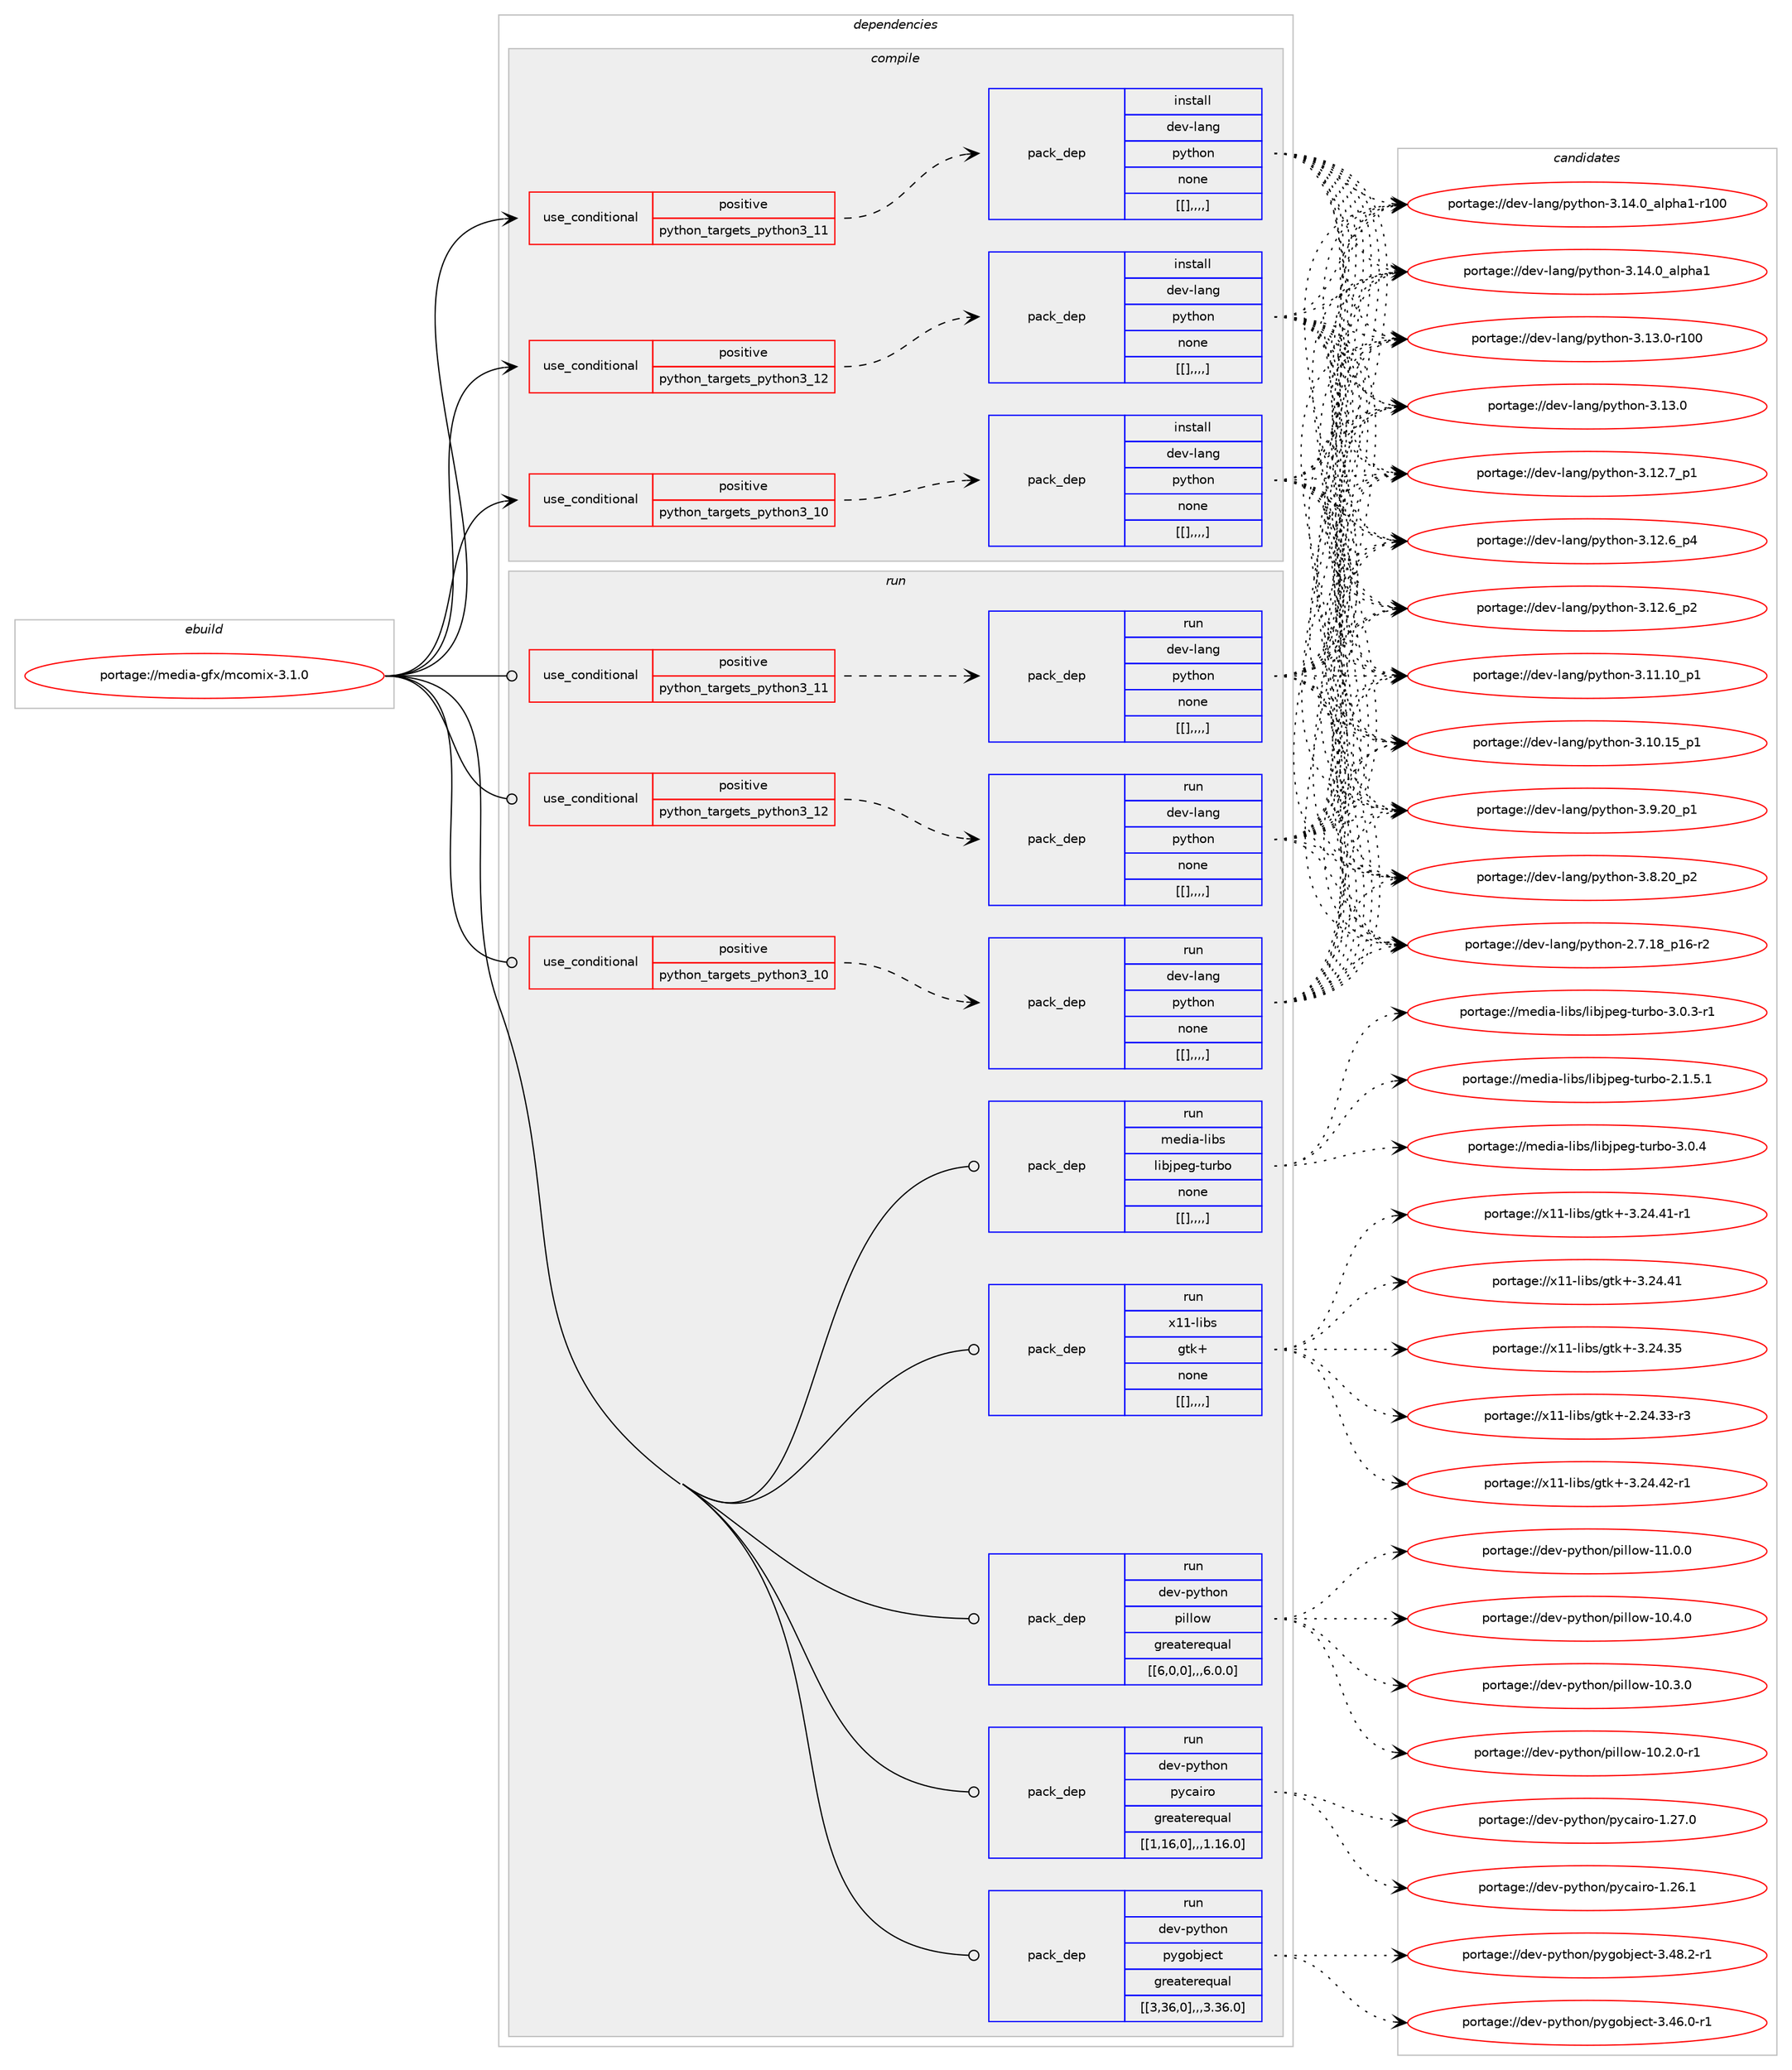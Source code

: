 digraph prolog {

# *************
# Graph options
# *************

newrank=true;
concentrate=true;
compound=true;
graph [rankdir=LR,fontname=Helvetica,fontsize=10,ranksep=1.5];#, ranksep=2.5, nodesep=0.2];
edge  [arrowhead=vee];
node  [fontname=Helvetica,fontsize=10];

# **********
# The ebuild
# **********

subgraph cluster_leftcol {
color=gray;
label=<<i>ebuild</i>>;
id [label="portage://media-gfx/mcomix-3.1.0", color=red, width=4, href="../media-gfx/mcomix-3.1.0.svg"];
}

# ****************
# The dependencies
# ****************

subgraph cluster_midcol {
color=gray;
label=<<i>dependencies</i>>;
subgraph cluster_compile {
fillcolor="#eeeeee";
style=filled;
label=<<i>compile</i>>;
subgraph cond79554 {
dependency313948 [label=<<TABLE BORDER="0" CELLBORDER="1" CELLSPACING="0" CELLPADDING="4"><TR><TD ROWSPAN="3" CELLPADDING="10">use_conditional</TD></TR><TR><TD>positive</TD></TR><TR><TD>python_targets_python3_10</TD></TR></TABLE>>, shape=none, color=red];
subgraph pack231781 {
dependency314014 [label=<<TABLE BORDER="0" CELLBORDER="1" CELLSPACING="0" CELLPADDING="4" WIDTH="220"><TR><TD ROWSPAN="6" CELLPADDING="30">pack_dep</TD></TR><TR><TD WIDTH="110">install</TD></TR><TR><TD>dev-lang</TD></TR><TR><TD>python</TD></TR><TR><TD>none</TD></TR><TR><TD>[[],,,,]</TD></TR></TABLE>>, shape=none, color=blue];
}
dependency313948:e -> dependency314014:w [weight=20,style="dashed",arrowhead="vee"];
}
id:e -> dependency313948:w [weight=20,style="solid",arrowhead="vee"];
subgraph cond79579 {
dependency314058 [label=<<TABLE BORDER="0" CELLBORDER="1" CELLSPACING="0" CELLPADDING="4"><TR><TD ROWSPAN="3" CELLPADDING="10">use_conditional</TD></TR><TR><TD>positive</TD></TR><TR><TD>python_targets_python3_11</TD></TR></TABLE>>, shape=none, color=red];
subgraph pack231894 {
dependency314120 [label=<<TABLE BORDER="0" CELLBORDER="1" CELLSPACING="0" CELLPADDING="4" WIDTH="220"><TR><TD ROWSPAN="6" CELLPADDING="30">pack_dep</TD></TR><TR><TD WIDTH="110">install</TD></TR><TR><TD>dev-lang</TD></TR><TR><TD>python</TD></TR><TR><TD>none</TD></TR><TR><TD>[[],,,,]</TD></TR></TABLE>>, shape=none, color=blue];
}
dependency314058:e -> dependency314120:w [weight=20,style="dashed",arrowhead="vee"];
}
id:e -> dependency314058:w [weight=20,style="solid",arrowhead="vee"];
subgraph cond79598 {
dependency314148 [label=<<TABLE BORDER="0" CELLBORDER="1" CELLSPACING="0" CELLPADDING="4"><TR><TD ROWSPAN="3" CELLPADDING="10">use_conditional</TD></TR><TR><TD>positive</TD></TR><TR><TD>python_targets_python3_12</TD></TR></TABLE>>, shape=none, color=red];
subgraph pack231928 {
dependency314166 [label=<<TABLE BORDER="0" CELLBORDER="1" CELLSPACING="0" CELLPADDING="4" WIDTH="220"><TR><TD ROWSPAN="6" CELLPADDING="30">pack_dep</TD></TR><TR><TD WIDTH="110">install</TD></TR><TR><TD>dev-lang</TD></TR><TR><TD>python</TD></TR><TR><TD>none</TD></TR><TR><TD>[[],,,,]</TD></TR></TABLE>>, shape=none, color=blue];
}
dependency314148:e -> dependency314166:w [weight=20,style="dashed",arrowhead="vee"];
}
id:e -> dependency314148:w [weight=20,style="solid",arrowhead="vee"];
}
subgraph cluster_compileandrun {
fillcolor="#eeeeee";
style=filled;
label=<<i>compile and run</i>>;
}
subgraph cluster_run {
fillcolor="#eeeeee";
style=filled;
label=<<i>run</i>>;
subgraph cond79610 {
dependency314172 [label=<<TABLE BORDER="0" CELLBORDER="1" CELLSPACING="0" CELLPADDING="4"><TR><TD ROWSPAN="3" CELLPADDING="10">use_conditional</TD></TR><TR><TD>positive</TD></TR><TR><TD>python_targets_python3_10</TD></TR></TABLE>>, shape=none, color=red];
subgraph pack231949 {
dependency314213 [label=<<TABLE BORDER="0" CELLBORDER="1" CELLSPACING="0" CELLPADDING="4" WIDTH="220"><TR><TD ROWSPAN="6" CELLPADDING="30">pack_dep</TD></TR><TR><TD WIDTH="110">run</TD></TR><TR><TD>dev-lang</TD></TR><TR><TD>python</TD></TR><TR><TD>none</TD></TR><TR><TD>[[],,,,]</TD></TR></TABLE>>, shape=none, color=blue];
}
dependency314172:e -> dependency314213:w [weight=20,style="dashed",arrowhead="vee"];
}
id:e -> dependency314172:w [weight=20,style="solid",arrowhead="odot"];
subgraph cond79620 {
dependency314232 [label=<<TABLE BORDER="0" CELLBORDER="1" CELLSPACING="0" CELLPADDING="4"><TR><TD ROWSPAN="3" CELLPADDING="10">use_conditional</TD></TR><TR><TD>positive</TD></TR><TR><TD>python_targets_python3_11</TD></TR></TABLE>>, shape=none, color=red];
subgraph pack231984 {
dependency314265 [label=<<TABLE BORDER="0" CELLBORDER="1" CELLSPACING="0" CELLPADDING="4" WIDTH="220"><TR><TD ROWSPAN="6" CELLPADDING="30">pack_dep</TD></TR><TR><TD WIDTH="110">run</TD></TR><TR><TD>dev-lang</TD></TR><TR><TD>python</TD></TR><TR><TD>none</TD></TR><TR><TD>[[],,,,]</TD></TR></TABLE>>, shape=none, color=blue];
}
dependency314232:e -> dependency314265:w [weight=20,style="dashed",arrowhead="vee"];
}
id:e -> dependency314232:w [weight=20,style="solid",arrowhead="odot"];
subgraph cond79646 {
dependency314325 [label=<<TABLE BORDER="0" CELLBORDER="1" CELLSPACING="0" CELLPADDING="4"><TR><TD ROWSPAN="3" CELLPADDING="10">use_conditional</TD></TR><TR><TD>positive</TD></TR><TR><TD>python_targets_python3_12</TD></TR></TABLE>>, shape=none, color=red];
subgraph pack232054 {
dependency314456 [label=<<TABLE BORDER="0" CELLBORDER="1" CELLSPACING="0" CELLPADDING="4" WIDTH="220"><TR><TD ROWSPAN="6" CELLPADDING="30">pack_dep</TD></TR><TR><TD WIDTH="110">run</TD></TR><TR><TD>dev-lang</TD></TR><TR><TD>python</TD></TR><TR><TD>none</TD></TR><TR><TD>[[],,,,]</TD></TR></TABLE>>, shape=none, color=blue];
}
dependency314325:e -> dependency314456:w [weight=20,style="dashed",arrowhead="vee"];
}
id:e -> dependency314325:w [weight=20,style="solid",arrowhead="odot"];
subgraph pack232149 {
dependency314482 [label=<<TABLE BORDER="0" CELLBORDER="1" CELLSPACING="0" CELLPADDING="4" WIDTH="220"><TR><TD ROWSPAN="6" CELLPADDING="30">pack_dep</TD></TR><TR><TD WIDTH="110">run</TD></TR><TR><TD>dev-python</TD></TR><TR><TD>pillow</TD></TR><TR><TD>greaterequal</TD></TR><TR><TD>[[6,0,0],,,6.0.0]</TD></TR></TABLE>>, shape=none, color=blue];
}
id:e -> dependency314482:w [weight=20,style="solid",arrowhead="odot"];
subgraph pack232167 {
dependency314517 [label=<<TABLE BORDER="0" CELLBORDER="1" CELLSPACING="0" CELLPADDING="4" WIDTH="220"><TR><TD ROWSPAN="6" CELLPADDING="30">pack_dep</TD></TR><TR><TD WIDTH="110">run</TD></TR><TR><TD>dev-python</TD></TR><TR><TD>pycairo</TD></TR><TR><TD>greaterequal</TD></TR><TR><TD>[[1,16,0],,,1.16.0]</TD></TR></TABLE>>, shape=none, color=blue];
}
id:e -> dependency314517:w [weight=20,style="solid",arrowhead="odot"];
subgraph pack232189 {
dependency314520 [label=<<TABLE BORDER="0" CELLBORDER="1" CELLSPACING="0" CELLPADDING="4" WIDTH="220"><TR><TD ROWSPAN="6" CELLPADDING="30">pack_dep</TD></TR><TR><TD WIDTH="110">run</TD></TR><TR><TD>dev-python</TD></TR><TR><TD>pygobject</TD></TR><TR><TD>greaterequal</TD></TR><TR><TD>[[3,36,0],,,3.36.0]</TD></TR></TABLE>>, shape=none, color=blue];
}
id:e -> dependency314520:w [weight=20,style="solid",arrowhead="odot"];
subgraph pack232194 {
dependency314531 [label=<<TABLE BORDER="0" CELLBORDER="1" CELLSPACING="0" CELLPADDING="4" WIDTH="220"><TR><TD ROWSPAN="6" CELLPADDING="30">pack_dep</TD></TR><TR><TD WIDTH="110">run</TD></TR><TR><TD>media-libs</TD></TR><TR><TD>libjpeg-turbo</TD></TR><TR><TD>none</TD></TR><TR><TD>[[],,,,]</TD></TR></TABLE>>, shape=none, color=blue];
}
id:e -> dependency314531:w [weight=20,style="solid",arrowhead="odot"];
subgraph pack232204 {
dependency314566 [label=<<TABLE BORDER="0" CELLBORDER="1" CELLSPACING="0" CELLPADDING="4" WIDTH="220"><TR><TD ROWSPAN="6" CELLPADDING="30">pack_dep</TD></TR><TR><TD WIDTH="110">run</TD></TR><TR><TD>x11-libs</TD></TR><TR><TD>gtk+</TD></TR><TR><TD>none</TD></TR><TR><TD>[[],,,,]</TD></TR></TABLE>>, shape=none, color=blue];
}
id:e -> dependency314566:w [weight=20,style="solid",arrowhead="odot"];
}
}

# **************
# The candidates
# **************

subgraph cluster_choices {
rank=same;
color=gray;
label=<<i>candidates</i>>;

subgraph choice229540 {
color=black;
nodesep=1;
choice100101118451089711010347112121116104111110455146495246489597108112104974945114494848 [label="portage://dev-lang/python-3.14.0_alpha1-r100", color=red, width=4,href="../dev-lang/python-3.14.0_alpha1-r100.svg"];
choice1001011184510897110103471121211161041111104551464952464895971081121049749 [label="portage://dev-lang/python-3.14.0_alpha1", color=red, width=4,href="../dev-lang/python-3.14.0_alpha1.svg"];
choice1001011184510897110103471121211161041111104551464951464845114494848 [label="portage://dev-lang/python-3.13.0-r100", color=red, width=4,href="../dev-lang/python-3.13.0-r100.svg"];
choice10010111845108971101034711212111610411111045514649514648 [label="portage://dev-lang/python-3.13.0", color=red, width=4,href="../dev-lang/python-3.13.0.svg"];
choice100101118451089711010347112121116104111110455146495046559511249 [label="portage://dev-lang/python-3.12.7_p1", color=red, width=4,href="../dev-lang/python-3.12.7_p1.svg"];
choice100101118451089711010347112121116104111110455146495046549511252 [label="portage://dev-lang/python-3.12.6_p4", color=red, width=4,href="../dev-lang/python-3.12.6_p4.svg"];
choice100101118451089711010347112121116104111110455146495046549511250 [label="portage://dev-lang/python-3.12.6_p2", color=red, width=4,href="../dev-lang/python-3.12.6_p2.svg"];
choice10010111845108971101034711212111610411111045514649494649489511249 [label="portage://dev-lang/python-3.11.10_p1", color=red, width=4,href="../dev-lang/python-3.11.10_p1.svg"];
choice10010111845108971101034711212111610411111045514649484649539511249 [label="portage://dev-lang/python-3.10.15_p1", color=red, width=4,href="../dev-lang/python-3.10.15_p1.svg"];
choice100101118451089711010347112121116104111110455146574650489511249 [label="portage://dev-lang/python-3.9.20_p1", color=red, width=4,href="../dev-lang/python-3.9.20_p1.svg"];
choice100101118451089711010347112121116104111110455146564650489511250 [label="portage://dev-lang/python-3.8.20_p2", color=red, width=4,href="../dev-lang/python-3.8.20_p2.svg"];
choice100101118451089711010347112121116104111110455046554649569511249544511450 [label="portage://dev-lang/python-2.7.18_p16-r2", color=red, width=4,href="../dev-lang/python-2.7.18_p16-r2.svg"];
dependency314014:e -> choice100101118451089711010347112121116104111110455146495246489597108112104974945114494848:w [style=dotted,weight="100"];
dependency314014:e -> choice1001011184510897110103471121211161041111104551464952464895971081121049749:w [style=dotted,weight="100"];
dependency314014:e -> choice1001011184510897110103471121211161041111104551464951464845114494848:w [style=dotted,weight="100"];
dependency314014:e -> choice10010111845108971101034711212111610411111045514649514648:w [style=dotted,weight="100"];
dependency314014:e -> choice100101118451089711010347112121116104111110455146495046559511249:w [style=dotted,weight="100"];
dependency314014:e -> choice100101118451089711010347112121116104111110455146495046549511252:w [style=dotted,weight="100"];
dependency314014:e -> choice100101118451089711010347112121116104111110455146495046549511250:w [style=dotted,weight="100"];
dependency314014:e -> choice10010111845108971101034711212111610411111045514649494649489511249:w [style=dotted,weight="100"];
dependency314014:e -> choice10010111845108971101034711212111610411111045514649484649539511249:w [style=dotted,weight="100"];
dependency314014:e -> choice100101118451089711010347112121116104111110455146574650489511249:w [style=dotted,weight="100"];
dependency314014:e -> choice100101118451089711010347112121116104111110455146564650489511250:w [style=dotted,weight="100"];
dependency314014:e -> choice100101118451089711010347112121116104111110455046554649569511249544511450:w [style=dotted,weight="100"];
}
subgraph choice229556 {
color=black;
nodesep=1;
choice100101118451089711010347112121116104111110455146495246489597108112104974945114494848 [label="portage://dev-lang/python-3.14.0_alpha1-r100", color=red, width=4,href="../dev-lang/python-3.14.0_alpha1-r100.svg"];
choice1001011184510897110103471121211161041111104551464952464895971081121049749 [label="portage://dev-lang/python-3.14.0_alpha1", color=red, width=4,href="../dev-lang/python-3.14.0_alpha1.svg"];
choice1001011184510897110103471121211161041111104551464951464845114494848 [label="portage://dev-lang/python-3.13.0-r100", color=red, width=4,href="../dev-lang/python-3.13.0-r100.svg"];
choice10010111845108971101034711212111610411111045514649514648 [label="portage://dev-lang/python-3.13.0", color=red, width=4,href="../dev-lang/python-3.13.0.svg"];
choice100101118451089711010347112121116104111110455146495046559511249 [label="portage://dev-lang/python-3.12.7_p1", color=red, width=4,href="../dev-lang/python-3.12.7_p1.svg"];
choice100101118451089711010347112121116104111110455146495046549511252 [label="portage://dev-lang/python-3.12.6_p4", color=red, width=4,href="../dev-lang/python-3.12.6_p4.svg"];
choice100101118451089711010347112121116104111110455146495046549511250 [label="portage://dev-lang/python-3.12.6_p2", color=red, width=4,href="../dev-lang/python-3.12.6_p2.svg"];
choice10010111845108971101034711212111610411111045514649494649489511249 [label="portage://dev-lang/python-3.11.10_p1", color=red, width=4,href="../dev-lang/python-3.11.10_p1.svg"];
choice10010111845108971101034711212111610411111045514649484649539511249 [label="portage://dev-lang/python-3.10.15_p1", color=red, width=4,href="../dev-lang/python-3.10.15_p1.svg"];
choice100101118451089711010347112121116104111110455146574650489511249 [label="portage://dev-lang/python-3.9.20_p1", color=red, width=4,href="../dev-lang/python-3.9.20_p1.svg"];
choice100101118451089711010347112121116104111110455146564650489511250 [label="portage://dev-lang/python-3.8.20_p2", color=red, width=4,href="../dev-lang/python-3.8.20_p2.svg"];
choice100101118451089711010347112121116104111110455046554649569511249544511450 [label="portage://dev-lang/python-2.7.18_p16-r2", color=red, width=4,href="../dev-lang/python-2.7.18_p16-r2.svg"];
dependency314120:e -> choice100101118451089711010347112121116104111110455146495246489597108112104974945114494848:w [style=dotted,weight="100"];
dependency314120:e -> choice1001011184510897110103471121211161041111104551464952464895971081121049749:w [style=dotted,weight="100"];
dependency314120:e -> choice1001011184510897110103471121211161041111104551464951464845114494848:w [style=dotted,weight="100"];
dependency314120:e -> choice10010111845108971101034711212111610411111045514649514648:w [style=dotted,weight="100"];
dependency314120:e -> choice100101118451089711010347112121116104111110455146495046559511249:w [style=dotted,weight="100"];
dependency314120:e -> choice100101118451089711010347112121116104111110455146495046549511252:w [style=dotted,weight="100"];
dependency314120:e -> choice100101118451089711010347112121116104111110455146495046549511250:w [style=dotted,weight="100"];
dependency314120:e -> choice10010111845108971101034711212111610411111045514649494649489511249:w [style=dotted,weight="100"];
dependency314120:e -> choice10010111845108971101034711212111610411111045514649484649539511249:w [style=dotted,weight="100"];
dependency314120:e -> choice100101118451089711010347112121116104111110455146574650489511249:w [style=dotted,weight="100"];
dependency314120:e -> choice100101118451089711010347112121116104111110455146564650489511250:w [style=dotted,weight="100"];
dependency314120:e -> choice100101118451089711010347112121116104111110455046554649569511249544511450:w [style=dotted,weight="100"];
}
subgraph choice229586 {
color=black;
nodesep=1;
choice100101118451089711010347112121116104111110455146495246489597108112104974945114494848 [label="portage://dev-lang/python-3.14.0_alpha1-r100", color=red, width=4,href="../dev-lang/python-3.14.0_alpha1-r100.svg"];
choice1001011184510897110103471121211161041111104551464952464895971081121049749 [label="portage://dev-lang/python-3.14.0_alpha1", color=red, width=4,href="../dev-lang/python-3.14.0_alpha1.svg"];
choice1001011184510897110103471121211161041111104551464951464845114494848 [label="portage://dev-lang/python-3.13.0-r100", color=red, width=4,href="../dev-lang/python-3.13.0-r100.svg"];
choice10010111845108971101034711212111610411111045514649514648 [label="portage://dev-lang/python-3.13.0", color=red, width=4,href="../dev-lang/python-3.13.0.svg"];
choice100101118451089711010347112121116104111110455146495046559511249 [label="portage://dev-lang/python-3.12.7_p1", color=red, width=4,href="../dev-lang/python-3.12.7_p1.svg"];
choice100101118451089711010347112121116104111110455146495046549511252 [label="portage://dev-lang/python-3.12.6_p4", color=red, width=4,href="../dev-lang/python-3.12.6_p4.svg"];
choice100101118451089711010347112121116104111110455146495046549511250 [label="portage://dev-lang/python-3.12.6_p2", color=red, width=4,href="../dev-lang/python-3.12.6_p2.svg"];
choice10010111845108971101034711212111610411111045514649494649489511249 [label="portage://dev-lang/python-3.11.10_p1", color=red, width=4,href="../dev-lang/python-3.11.10_p1.svg"];
choice10010111845108971101034711212111610411111045514649484649539511249 [label="portage://dev-lang/python-3.10.15_p1", color=red, width=4,href="../dev-lang/python-3.10.15_p1.svg"];
choice100101118451089711010347112121116104111110455146574650489511249 [label="portage://dev-lang/python-3.9.20_p1", color=red, width=4,href="../dev-lang/python-3.9.20_p1.svg"];
choice100101118451089711010347112121116104111110455146564650489511250 [label="portage://dev-lang/python-3.8.20_p2", color=red, width=4,href="../dev-lang/python-3.8.20_p2.svg"];
choice100101118451089711010347112121116104111110455046554649569511249544511450 [label="portage://dev-lang/python-2.7.18_p16-r2", color=red, width=4,href="../dev-lang/python-2.7.18_p16-r2.svg"];
dependency314166:e -> choice100101118451089711010347112121116104111110455146495246489597108112104974945114494848:w [style=dotted,weight="100"];
dependency314166:e -> choice1001011184510897110103471121211161041111104551464952464895971081121049749:w [style=dotted,weight="100"];
dependency314166:e -> choice1001011184510897110103471121211161041111104551464951464845114494848:w [style=dotted,weight="100"];
dependency314166:e -> choice10010111845108971101034711212111610411111045514649514648:w [style=dotted,weight="100"];
dependency314166:e -> choice100101118451089711010347112121116104111110455146495046559511249:w [style=dotted,weight="100"];
dependency314166:e -> choice100101118451089711010347112121116104111110455146495046549511252:w [style=dotted,weight="100"];
dependency314166:e -> choice100101118451089711010347112121116104111110455146495046549511250:w [style=dotted,weight="100"];
dependency314166:e -> choice10010111845108971101034711212111610411111045514649494649489511249:w [style=dotted,weight="100"];
dependency314166:e -> choice10010111845108971101034711212111610411111045514649484649539511249:w [style=dotted,weight="100"];
dependency314166:e -> choice100101118451089711010347112121116104111110455146574650489511249:w [style=dotted,weight="100"];
dependency314166:e -> choice100101118451089711010347112121116104111110455146564650489511250:w [style=dotted,weight="100"];
dependency314166:e -> choice100101118451089711010347112121116104111110455046554649569511249544511450:w [style=dotted,weight="100"];
}
subgraph choice229595 {
color=black;
nodesep=1;
choice100101118451089711010347112121116104111110455146495246489597108112104974945114494848 [label="portage://dev-lang/python-3.14.0_alpha1-r100", color=red, width=4,href="../dev-lang/python-3.14.0_alpha1-r100.svg"];
choice1001011184510897110103471121211161041111104551464952464895971081121049749 [label="portage://dev-lang/python-3.14.0_alpha1", color=red, width=4,href="../dev-lang/python-3.14.0_alpha1.svg"];
choice1001011184510897110103471121211161041111104551464951464845114494848 [label="portage://dev-lang/python-3.13.0-r100", color=red, width=4,href="../dev-lang/python-3.13.0-r100.svg"];
choice10010111845108971101034711212111610411111045514649514648 [label="portage://dev-lang/python-3.13.0", color=red, width=4,href="../dev-lang/python-3.13.0.svg"];
choice100101118451089711010347112121116104111110455146495046559511249 [label="portage://dev-lang/python-3.12.7_p1", color=red, width=4,href="../dev-lang/python-3.12.7_p1.svg"];
choice100101118451089711010347112121116104111110455146495046549511252 [label="portage://dev-lang/python-3.12.6_p4", color=red, width=4,href="../dev-lang/python-3.12.6_p4.svg"];
choice100101118451089711010347112121116104111110455146495046549511250 [label="portage://dev-lang/python-3.12.6_p2", color=red, width=4,href="../dev-lang/python-3.12.6_p2.svg"];
choice10010111845108971101034711212111610411111045514649494649489511249 [label="portage://dev-lang/python-3.11.10_p1", color=red, width=4,href="../dev-lang/python-3.11.10_p1.svg"];
choice10010111845108971101034711212111610411111045514649484649539511249 [label="portage://dev-lang/python-3.10.15_p1", color=red, width=4,href="../dev-lang/python-3.10.15_p1.svg"];
choice100101118451089711010347112121116104111110455146574650489511249 [label="portage://dev-lang/python-3.9.20_p1", color=red, width=4,href="../dev-lang/python-3.9.20_p1.svg"];
choice100101118451089711010347112121116104111110455146564650489511250 [label="portage://dev-lang/python-3.8.20_p2", color=red, width=4,href="../dev-lang/python-3.8.20_p2.svg"];
choice100101118451089711010347112121116104111110455046554649569511249544511450 [label="portage://dev-lang/python-2.7.18_p16-r2", color=red, width=4,href="../dev-lang/python-2.7.18_p16-r2.svg"];
dependency314213:e -> choice100101118451089711010347112121116104111110455146495246489597108112104974945114494848:w [style=dotted,weight="100"];
dependency314213:e -> choice1001011184510897110103471121211161041111104551464952464895971081121049749:w [style=dotted,weight="100"];
dependency314213:e -> choice1001011184510897110103471121211161041111104551464951464845114494848:w [style=dotted,weight="100"];
dependency314213:e -> choice10010111845108971101034711212111610411111045514649514648:w [style=dotted,weight="100"];
dependency314213:e -> choice100101118451089711010347112121116104111110455146495046559511249:w [style=dotted,weight="100"];
dependency314213:e -> choice100101118451089711010347112121116104111110455146495046549511252:w [style=dotted,weight="100"];
dependency314213:e -> choice100101118451089711010347112121116104111110455146495046549511250:w [style=dotted,weight="100"];
dependency314213:e -> choice10010111845108971101034711212111610411111045514649494649489511249:w [style=dotted,weight="100"];
dependency314213:e -> choice10010111845108971101034711212111610411111045514649484649539511249:w [style=dotted,weight="100"];
dependency314213:e -> choice100101118451089711010347112121116104111110455146574650489511249:w [style=dotted,weight="100"];
dependency314213:e -> choice100101118451089711010347112121116104111110455146564650489511250:w [style=dotted,weight="100"];
dependency314213:e -> choice100101118451089711010347112121116104111110455046554649569511249544511450:w [style=dotted,weight="100"];
}
subgraph choice229665 {
color=black;
nodesep=1;
choice100101118451089711010347112121116104111110455146495246489597108112104974945114494848 [label="portage://dev-lang/python-3.14.0_alpha1-r100", color=red, width=4,href="../dev-lang/python-3.14.0_alpha1-r100.svg"];
choice1001011184510897110103471121211161041111104551464952464895971081121049749 [label="portage://dev-lang/python-3.14.0_alpha1", color=red, width=4,href="../dev-lang/python-3.14.0_alpha1.svg"];
choice1001011184510897110103471121211161041111104551464951464845114494848 [label="portage://dev-lang/python-3.13.0-r100", color=red, width=4,href="../dev-lang/python-3.13.0-r100.svg"];
choice10010111845108971101034711212111610411111045514649514648 [label="portage://dev-lang/python-3.13.0", color=red, width=4,href="../dev-lang/python-3.13.0.svg"];
choice100101118451089711010347112121116104111110455146495046559511249 [label="portage://dev-lang/python-3.12.7_p1", color=red, width=4,href="../dev-lang/python-3.12.7_p1.svg"];
choice100101118451089711010347112121116104111110455146495046549511252 [label="portage://dev-lang/python-3.12.6_p4", color=red, width=4,href="../dev-lang/python-3.12.6_p4.svg"];
choice100101118451089711010347112121116104111110455146495046549511250 [label="portage://dev-lang/python-3.12.6_p2", color=red, width=4,href="../dev-lang/python-3.12.6_p2.svg"];
choice10010111845108971101034711212111610411111045514649494649489511249 [label="portage://dev-lang/python-3.11.10_p1", color=red, width=4,href="../dev-lang/python-3.11.10_p1.svg"];
choice10010111845108971101034711212111610411111045514649484649539511249 [label="portage://dev-lang/python-3.10.15_p1", color=red, width=4,href="../dev-lang/python-3.10.15_p1.svg"];
choice100101118451089711010347112121116104111110455146574650489511249 [label="portage://dev-lang/python-3.9.20_p1", color=red, width=4,href="../dev-lang/python-3.9.20_p1.svg"];
choice100101118451089711010347112121116104111110455146564650489511250 [label="portage://dev-lang/python-3.8.20_p2", color=red, width=4,href="../dev-lang/python-3.8.20_p2.svg"];
choice100101118451089711010347112121116104111110455046554649569511249544511450 [label="portage://dev-lang/python-2.7.18_p16-r2", color=red, width=4,href="../dev-lang/python-2.7.18_p16-r2.svg"];
dependency314265:e -> choice100101118451089711010347112121116104111110455146495246489597108112104974945114494848:w [style=dotted,weight="100"];
dependency314265:e -> choice1001011184510897110103471121211161041111104551464952464895971081121049749:w [style=dotted,weight="100"];
dependency314265:e -> choice1001011184510897110103471121211161041111104551464951464845114494848:w [style=dotted,weight="100"];
dependency314265:e -> choice10010111845108971101034711212111610411111045514649514648:w [style=dotted,weight="100"];
dependency314265:e -> choice100101118451089711010347112121116104111110455146495046559511249:w [style=dotted,weight="100"];
dependency314265:e -> choice100101118451089711010347112121116104111110455146495046549511252:w [style=dotted,weight="100"];
dependency314265:e -> choice100101118451089711010347112121116104111110455146495046549511250:w [style=dotted,weight="100"];
dependency314265:e -> choice10010111845108971101034711212111610411111045514649494649489511249:w [style=dotted,weight="100"];
dependency314265:e -> choice10010111845108971101034711212111610411111045514649484649539511249:w [style=dotted,weight="100"];
dependency314265:e -> choice100101118451089711010347112121116104111110455146574650489511249:w [style=dotted,weight="100"];
dependency314265:e -> choice100101118451089711010347112121116104111110455146564650489511250:w [style=dotted,weight="100"];
dependency314265:e -> choice100101118451089711010347112121116104111110455046554649569511249544511450:w [style=dotted,weight="100"];
}
subgraph choice229684 {
color=black;
nodesep=1;
choice100101118451089711010347112121116104111110455146495246489597108112104974945114494848 [label="portage://dev-lang/python-3.14.0_alpha1-r100", color=red, width=4,href="../dev-lang/python-3.14.0_alpha1-r100.svg"];
choice1001011184510897110103471121211161041111104551464952464895971081121049749 [label="portage://dev-lang/python-3.14.0_alpha1", color=red, width=4,href="../dev-lang/python-3.14.0_alpha1.svg"];
choice1001011184510897110103471121211161041111104551464951464845114494848 [label="portage://dev-lang/python-3.13.0-r100", color=red, width=4,href="../dev-lang/python-3.13.0-r100.svg"];
choice10010111845108971101034711212111610411111045514649514648 [label="portage://dev-lang/python-3.13.0", color=red, width=4,href="../dev-lang/python-3.13.0.svg"];
choice100101118451089711010347112121116104111110455146495046559511249 [label="portage://dev-lang/python-3.12.7_p1", color=red, width=4,href="../dev-lang/python-3.12.7_p1.svg"];
choice100101118451089711010347112121116104111110455146495046549511252 [label="portage://dev-lang/python-3.12.6_p4", color=red, width=4,href="../dev-lang/python-3.12.6_p4.svg"];
choice100101118451089711010347112121116104111110455146495046549511250 [label="portage://dev-lang/python-3.12.6_p2", color=red, width=4,href="../dev-lang/python-3.12.6_p2.svg"];
choice10010111845108971101034711212111610411111045514649494649489511249 [label="portage://dev-lang/python-3.11.10_p1", color=red, width=4,href="../dev-lang/python-3.11.10_p1.svg"];
choice10010111845108971101034711212111610411111045514649484649539511249 [label="portage://dev-lang/python-3.10.15_p1", color=red, width=4,href="../dev-lang/python-3.10.15_p1.svg"];
choice100101118451089711010347112121116104111110455146574650489511249 [label="portage://dev-lang/python-3.9.20_p1", color=red, width=4,href="../dev-lang/python-3.9.20_p1.svg"];
choice100101118451089711010347112121116104111110455146564650489511250 [label="portage://dev-lang/python-3.8.20_p2", color=red, width=4,href="../dev-lang/python-3.8.20_p2.svg"];
choice100101118451089711010347112121116104111110455046554649569511249544511450 [label="portage://dev-lang/python-2.7.18_p16-r2", color=red, width=4,href="../dev-lang/python-2.7.18_p16-r2.svg"];
dependency314456:e -> choice100101118451089711010347112121116104111110455146495246489597108112104974945114494848:w [style=dotted,weight="100"];
dependency314456:e -> choice1001011184510897110103471121211161041111104551464952464895971081121049749:w [style=dotted,weight="100"];
dependency314456:e -> choice1001011184510897110103471121211161041111104551464951464845114494848:w [style=dotted,weight="100"];
dependency314456:e -> choice10010111845108971101034711212111610411111045514649514648:w [style=dotted,weight="100"];
dependency314456:e -> choice100101118451089711010347112121116104111110455146495046559511249:w [style=dotted,weight="100"];
dependency314456:e -> choice100101118451089711010347112121116104111110455146495046549511252:w [style=dotted,weight="100"];
dependency314456:e -> choice100101118451089711010347112121116104111110455146495046549511250:w [style=dotted,weight="100"];
dependency314456:e -> choice10010111845108971101034711212111610411111045514649494649489511249:w [style=dotted,weight="100"];
dependency314456:e -> choice10010111845108971101034711212111610411111045514649484649539511249:w [style=dotted,weight="100"];
dependency314456:e -> choice100101118451089711010347112121116104111110455146574650489511249:w [style=dotted,weight="100"];
dependency314456:e -> choice100101118451089711010347112121116104111110455146564650489511250:w [style=dotted,weight="100"];
dependency314456:e -> choice100101118451089711010347112121116104111110455046554649569511249544511450:w [style=dotted,weight="100"];
}
subgraph choice229687 {
color=black;
nodesep=1;
choice100101118451121211161041111104711210510810811111945494946484648 [label="portage://dev-python/pillow-11.0.0", color=red, width=4,href="../dev-python/pillow-11.0.0.svg"];
choice100101118451121211161041111104711210510810811111945494846524648 [label="portage://dev-python/pillow-10.4.0", color=red, width=4,href="../dev-python/pillow-10.4.0.svg"];
choice100101118451121211161041111104711210510810811111945494846514648 [label="portage://dev-python/pillow-10.3.0", color=red, width=4,href="../dev-python/pillow-10.3.0.svg"];
choice1001011184511212111610411111047112105108108111119454948465046484511449 [label="portage://dev-python/pillow-10.2.0-r1", color=red, width=4,href="../dev-python/pillow-10.2.0-r1.svg"];
dependency314482:e -> choice100101118451121211161041111104711210510810811111945494946484648:w [style=dotted,weight="100"];
dependency314482:e -> choice100101118451121211161041111104711210510810811111945494846524648:w [style=dotted,weight="100"];
dependency314482:e -> choice100101118451121211161041111104711210510810811111945494846514648:w [style=dotted,weight="100"];
dependency314482:e -> choice1001011184511212111610411111047112105108108111119454948465046484511449:w [style=dotted,weight="100"];
}
subgraph choice229710 {
color=black;
nodesep=1;
choice1001011184511212111610411111047112121999710511411145494650554648 [label="portage://dev-python/pycairo-1.27.0", color=red, width=4,href="../dev-python/pycairo-1.27.0.svg"];
choice1001011184511212111610411111047112121999710511411145494650544649 [label="portage://dev-python/pycairo-1.26.1", color=red, width=4,href="../dev-python/pycairo-1.26.1.svg"];
dependency314517:e -> choice1001011184511212111610411111047112121999710511411145494650554648:w [style=dotted,weight="100"];
dependency314517:e -> choice1001011184511212111610411111047112121999710511411145494650544649:w [style=dotted,weight="100"];
}
subgraph choice229711 {
color=black;
nodesep=1;
choice10010111845112121116104111110471121211031119810610199116455146525646504511449 [label="portage://dev-python/pygobject-3.48.2-r1", color=red, width=4,href="../dev-python/pygobject-3.48.2-r1.svg"];
choice10010111845112121116104111110471121211031119810610199116455146525446484511449 [label="portage://dev-python/pygobject-3.46.0-r1", color=red, width=4,href="../dev-python/pygobject-3.46.0-r1.svg"];
dependency314520:e -> choice10010111845112121116104111110471121211031119810610199116455146525646504511449:w [style=dotted,weight="100"];
dependency314520:e -> choice10010111845112121116104111110471121211031119810610199116455146525446484511449:w [style=dotted,weight="100"];
}
subgraph choice229769 {
color=black;
nodesep=1;
choice10910110010597451081059811547108105981061121011034511611711498111455146484652 [label="portage://media-libs/libjpeg-turbo-3.0.4", color=red, width=4,href="../media-libs/libjpeg-turbo-3.0.4.svg"];
choice109101100105974510810598115471081059810611210110345116117114981114551464846514511449 [label="portage://media-libs/libjpeg-turbo-3.0.3-r1", color=red, width=4,href="../media-libs/libjpeg-turbo-3.0.3-r1.svg"];
choice109101100105974510810598115471081059810611210110345116117114981114550464946534649 [label="portage://media-libs/libjpeg-turbo-2.1.5.1", color=red, width=4,href="../media-libs/libjpeg-turbo-2.1.5.1.svg"];
dependency314531:e -> choice10910110010597451081059811547108105981061121011034511611711498111455146484652:w [style=dotted,weight="100"];
dependency314531:e -> choice109101100105974510810598115471081059810611210110345116117114981114551464846514511449:w [style=dotted,weight="100"];
dependency314531:e -> choice109101100105974510810598115471081059810611210110345116117114981114550464946534649:w [style=dotted,weight="100"];
}
subgraph choice229788 {
color=black;
nodesep=1;
choice12049494510810598115471031161074345514650524652504511449 [label="portage://x11-libs/gtk+-3.24.42-r1", color=red, width=4,href="../x11-libs/gtk+-3.24.42-r1.svg"];
choice12049494510810598115471031161074345514650524652494511449 [label="portage://x11-libs/gtk+-3.24.41-r1", color=red, width=4,href="../x11-libs/gtk+-3.24.41-r1.svg"];
choice1204949451081059811547103116107434551465052465249 [label="portage://x11-libs/gtk+-3.24.41", color=red, width=4,href="../x11-libs/gtk+-3.24.41.svg"];
choice1204949451081059811547103116107434551465052465153 [label="portage://x11-libs/gtk+-3.24.35", color=red, width=4,href="../x11-libs/gtk+-3.24.35.svg"];
choice12049494510810598115471031161074345504650524651514511451 [label="portage://x11-libs/gtk+-2.24.33-r3", color=red, width=4,href="../x11-libs/gtk+-2.24.33-r3.svg"];
dependency314566:e -> choice12049494510810598115471031161074345514650524652504511449:w [style=dotted,weight="100"];
dependency314566:e -> choice12049494510810598115471031161074345514650524652494511449:w [style=dotted,weight="100"];
dependency314566:e -> choice1204949451081059811547103116107434551465052465249:w [style=dotted,weight="100"];
dependency314566:e -> choice1204949451081059811547103116107434551465052465153:w [style=dotted,weight="100"];
dependency314566:e -> choice12049494510810598115471031161074345504650524651514511451:w [style=dotted,weight="100"];
}
}

}
